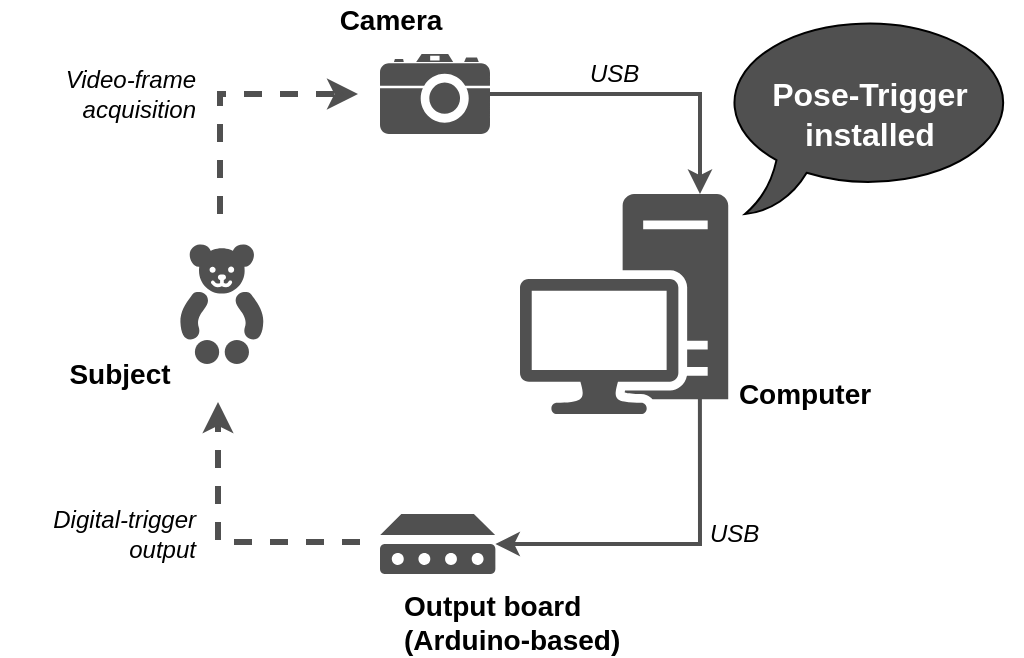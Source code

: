 <mxfile version="13.8.3" type="device" pages="2"><diagram id="MKq2kr0-Yo4-mfhkx8bh" name="Model setup"><mxGraphModel dx="946" dy="534" grid="1" gridSize="10" guides="1" tooltips="1" connect="1" arrows="1" fold="1" page="1" pageScale="1" pageWidth="850" pageHeight="1100" math="0" shadow="0"><root><mxCell id="0"/><mxCell id="1" parent="0"/><mxCell id="uuke7ahwUSrhO0l6A1as-1" value="" style="pointerEvents=1;shadow=0;dashed=0;html=1;strokeColor=none;fillColor=#505050;labelPosition=center;verticalLabelPosition=bottom;verticalAlign=top;outlineConnect=0;align=center;shape=mxgraph.office.devices.workstation;flipH=1;" vertex="1" parent="1"><mxGeometry x="300" y="170" width="104.11" height="110" as="geometry"/></mxCell><mxCell id="uuke7ahwUSrhO0l6A1as-8" style="edgeStyle=orthogonalEdgeStyle;rounded=0;orthogonalLoop=1;jettySize=auto;html=1;strokeWidth=2;endArrow=classic;endFill=1;exitX=1;exitY=0.5;exitDx=0;exitDy=0;exitPerimeter=0;strokeColor=#505050;" edge="1" parent="1" source="uuke7ahwUSrhO0l6A1as-2" target="uuke7ahwUSrhO0l6A1as-1"><mxGeometry relative="1" as="geometry"><mxPoint x="390" y="160" as="targetPoint"/><mxPoint x="300" y="120" as="sourcePoint"/><Array as="points"><mxPoint x="390" y="120"/></Array></mxGeometry></mxCell><mxCell id="uuke7ahwUSrhO0l6A1as-2" value="" style="shape=mxgraph.signs.tech.camera_2;html=1;pointerEvents=1;strokeColor=none;verticalLabelPosition=bottom;verticalAlign=top;align=center;fillColor=#505050;" vertex="1" parent="1"><mxGeometry x="230" y="100" width="55" height="40" as="geometry"/></mxCell><mxCell id="uuke7ahwUSrhO0l6A1as-9" style="edgeStyle=orthogonalEdgeStyle;rounded=0;orthogonalLoop=1;jettySize=auto;html=1;endArrow=none;endFill=0;strokeWidth=2;entryX=0.136;entryY=0.909;entryDx=0;entryDy=0;entryPerimeter=0;strokeColor=#505050;startArrow=classic;startFill=1;" edge="1" parent="1" source="uuke7ahwUSrhO0l6A1as-3" target="uuke7ahwUSrhO0l6A1as-1"><mxGeometry relative="1" as="geometry"><mxPoint x="390" y="283" as="targetPoint"/></mxGeometry></mxCell><mxCell id="uuke7ahwUSrhO0l6A1as-3" value="" style="aspect=fixed;pointerEvents=1;shadow=0;dashed=0;html=1;strokeColor=none;labelPosition=center;verticalLabelPosition=bottom;verticalAlign=top;align=center;shape=mxgraph.mscae.enterprise.device;fillColor=#505050;" vertex="1" parent="1"><mxGeometry x="230" y="330" width="57.69" height="30" as="geometry"/></mxCell><mxCell id="uuke7ahwUSrhO0l6A1as-7" style="edgeStyle=orthogonalEdgeStyle;rounded=0;orthogonalLoop=1;jettySize=auto;html=1;entryX=0;entryY=0.5;entryDx=0;entryDy=0;entryPerimeter=0;strokeWidth=3;dashed=1;strokeColor=#505050;" edge="1" parent="1"><mxGeometry relative="1" as="geometry"><mxPoint x="150" y="180" as="sourcePoint"/><mxPoint x="219" y="120" as="targetPoint"/><Array as="points"><mxPoint x="150" y="180"/><mxPoint x="150" y="120"/></Array></mxGeometry></mxCell><mxCell id="uuke7ahwUSrhO0l6A1as-5" value="" style="shape=mxgraph.signs.animals.teddy_bear;html=1;pointerEvents=1;strokeColor=none;verticalLabelPosition=bottom;verticalAlign=top;align=center;fillColor=#505050;" vertex="1" parent="1"><mxGeometry x="130" y="195" width="41.82" height="60" as="geometry"/></mxCell><mxCell id="uuke7ahwUSrhO0l6A1as-10" style="edgeStyle=orthogonalEdgeStyle;rounded=0;orthogonalLoop=1;jettySize=auto;html=1;strokeWidth=3;dashed=1;strokeColor=#505050;" edge="1" parent="1"><mxGeometry relative="1" as="geometry"><mxPoint x="220" y="344" as="sourcePoint"/><mxPoint x="149" y="274" as="targetPoint"/><Array as="points"><mxPoint x="149" y="344"/></Array></mxGeometry></mxCell><mxCell id="uuke7ahwUSrhO0l6A1as-11" value="Subject" style="text;html=1;strokeColor=none;fillColor=none;align=center;verticalAlign=middle;whiteSpace=wrap;rounded=0;fontStyle=1;fontSize=14;" vertex="1" parent="1"><mxGeometry x="70" y="250" width="60" height="20" as="geometry"/></mxCell><mxCell id="uuke7ahwUSrhO0l6A1as-12" value="Camera" style="text;html=1;strokeColor=none;fillColor=none;align=center;verticalAlign=middle;whiteSpace=wrap;rounded=0;fontStyle=1;fontSize=14;" vertex="1" parent="1"><mxGeometry x="200" y="73" width="71" height="20" as="geometry"/></mxCell><mxCell id="uuke7ahwUSrhO0l6A1as-13" value="Output board (Arduino-based)" style="text;html=1;strokeColor=none;fillColor=none;align=left;verticalAlign=middle;whiteSpace=wrap;rounded=0;fontStyle=1;fontSize=14;" vertex="1" parent="1"><mxGeometry x="240" y="374" width="130" height="20" as="geometry"/></mxCell><mxCell id="uuke7ahwUSrhO0l6A1as-16" value="Computer" style="text;html=1;strokeColor=none;fillColor=none;align=center;verticalAlign=middle;whiteSpace=wrap;rounded=0;fontStyle=1;fontSize=14;" vertex="1" parent="1"><mxGeometry x="405" y="260" width="75" height="20" as="geometry"/></mxCell><mxCell id="uuke7ahwUSrhO0l6A1as-17" value="&lt;div style=&quot;font-size: 12px;&quot;&gt;Video-frame&lt;/div&gt;&lt;div style=&quot;font-size: 12px;&quot;&gt;acquisition&lt;br style=&quot;font-size: 12px;&quot;&gt;&lt;/div&gt;" style="text;html=1;strokeColor=none;fillColor=none;align=right;verticalAlign=middle;whiteSpace=wrap;rounded=0;fontStyle=2;fontSize=12;" vertex="1" parent="1"><mxGeometry x="40" y="110" width="100" height="20" as="geometry"/></mxCell><mxCell id="uuke7ahwUSrhO0l6A1as-18" value="&lt;div style=&quot;font-size: 12px;&quot;&gt;Digital-trigger&lt;/div&gt;&lt;div style=&quot;font-size: 12px;&quot;&gt;output&lt;br style=&quot;font-size: 12px;&quot;&gt;&lt;/div&gt;" style="text;html=1;strokeColor=none;fillColor=none;align=right;verticalAlign=middle;whiteSpace=wrap;rounded=0;fontStyle=2;fontSize=12;" vertex="1" parent="1"><mxGeometry x="40" y="330" width="100" height="20" as="geometry"/></mxCell><mxCell id="uuke7ahwUSrhO0l6A1as-19" value="USB" style="text;html=1;strokeColor=none;fillColor=none;align=left;verticalAlign=middle;whiteSpace=wrap;rounded=0;fontStyle=2;fontSize=12;" vertex="1" parent="1"><mxGeometry x="333.31" y="100" width="37.5" height="20" as="geometry"/></mxCell><mxCell id="uuke7ahwUSrhO0l6A1as-20" value="USB" style="text;html=1;strokeColor=none;fillColor=none;align=left;verticalAlign=middle;whiteSpace=wrap;rounded=0;fontStyle=2;fontSize=12;" vertex="1" parent="1"><mxGeometry x="392.5" y="330" width="37.5" height="20" as="geometry"/></mxCell><mxCell id="uuke7ahwUSrhO0l6A1as-24" value="&lt;div style=&quot;font-size: 16px;&quot;&gt;Pose-Trigger&lt;/div&gt;&lt;div style=&quot;font-size: 16px;&quot;&gt;installed&lt;br style=&quot;font-size: 16px;&quot;&gt;&lt;/div&gt;" style="whiteSpace=wrap;html=1;shape=mxgraph.basic.oval_callout;fillColor=#505050;fontSize=16;align=center;fontColor=#FFFFFF;fontStyle=1;spacing=2;" vertex="1" parent="1"><mxGeometry x="400.11" y="80" width="150" height="100" as="geometry"/></mxCell></root></mxGraphModel></diagram><diagram id="vpEoV3-3ks5-tBhfq9NQ" name="Programs"><mxGraphModel dx="946" dy="534" grid="1" gridSize="10" guides="1" tooltips="1" connect="1" arrows="1" fold="1" page="1" pageScale="1" pageWidth="850" pageHeight="1100" math="0" shadow="0"><root><mxCell id="1uuOeUyN4PVZtk3BZVwY-0"/><mxCell id="1uuOeUyN4PVZtk3BZVwY-1" parent="1uuOeUyN4PVZtk3BZVwY-0"/><mxCell id="1uuOeUyN4PVZtk3BZVwY-8" value="" style="rounded=1;whiteSpace=wrap;html=1;strokeWidth=2;fontSize=16;fontColor=#000000;align=center;dashed=1;fillColor=#FFFFFF;" vertex="1" parent="1uuOeUyN4PVZtk3BZVwY-1"><mxGeometry x="90" y="100" width="370" height="210" as="geometry"/></mxCell><mxCell id="1uuOeUyN4PVZtk3BZVwY-3" value="timedcapture" style="rounded=0;whiteSpace=wrap;html=1;strokeWidth=1;fillColor=#E6E6E6;fontSize=16;align=center;" vertex="1" parent="1uuOeUyN4PVZtk3BZVwY-1"><mxGeometry x="120" y="140" width="130" height="30" as="geometry"/></mxCell><mxCell id="1uuOeUyN4PVZtk3BZVwY-4" value="Pose-Trigger" style="rounded=0;whiteSpace=wrap;html=1;strokeWidth=1;fillColor=#E6E6E6;fontSize=16;align=center;" vertex="1" parent="1uuOeUyN4PVZtk3BZVwY-1"><mxGeometry x="120" y="200" width="130" height="90" as="geometry"/></mxCell><mxCell id="1uuOeUyN4PVZtk3BZVwY-5" value="DeepLabCut" style="rounded=0;whiteSpace=wrap;html=1;strokeWidth=1;fillColor=#E6E6E6;fontSize=16;align=center;" vertex="1" parent="1uuOeUyN4PVZtk3BZVwY-1"><mxGeometry x="295" y="205" width="130" height="60" as="geometry"/></mxCell><mxCell id="1uuOeUyN4PVZtk3BZVwY-7" value="FastEventServer" style="rounded=1;whiteSpace=wrap;html=1;strokeWidth=2;fontSize=16;fontColor=#000000;align=center;dashed=1;fillColor=#FFFFFF;fontStyle=2" vertex="1" parent="1uuOeUyN4PVZtk3BZVwY-1"><mxGeometry x="90" y="350" width="370" height="50" as="geometry"/></mxCell><mxCell id="1uuOeUyN4PVZtk3BZVwY-9" value="Pose-Trigger application" style="text;html=1;strokeColor=none;fillColor=none;align=center;verticalAlign=middle;whiteSpace=wrap;rounded=0;dashed=1;fontSize=16;fontColor=#000000;fontStyle=2" vertex="1" parent="1uuOeUyN4PVZtk3BZVwY-1"><mxGeometry x="240" y="110" width="200" height="20" as="geometry"/></mxCell><mxCell id="1uuOeUyN4PVZtk3BZVwY-10" value="" style="endArrow=classic;html=1;strokeColor=#505050;strokeWidth=2;fontSize=16;fontColor=#000000;" edge="1" parent="1uuOeUyN4PVZtk3BZVwY-1"><mxGeometry width="50" height="50" relative="1" as="geometry"><mxPoint x="180" y="60" as="sourcePoint"/><mxPoint x="180" y="140" as="targetPoint"/></mxGeometry></mxCell><mxCell id="puqzp3MngDfcol4UOg1W-0" value="" style="shape=mxgraph.signs.tech.camera_2;html=1;pointerEvents=1;strokeColor=none;verticalLabelPosition=bottom;verticalAlign=top;align=center;fillColor=#505050;" vertex="1" parent="1uuOeUyN4PVZtk3BZVwY-1"><mxGeometry x="150" y="20" width="55" height="40" as="geometry"/></mxCell><mxCell id="puqzp3MngDfcol4UOg1W-1" value="Data from camera" style="text;html=1;align=center;verticalAlign=middle;resizable=0;points=[];autosize=1;fontSize=12;fontColor=#000000;fontStyle=2" vertex="1" parent="1uuOeUyN4PVZtk3BZVwY-1"><mxGeometry x="185" y="70" width="110" height="20" as="geometry"/></mxCell><mxCell id="puqzp3MngDfcol4UOg1W-2" value="" style="endArrow=classic;html=1;strokeColor=#505050;strokeWidth=2;fontSize=16;fontColor=#000000;" edge="1" parent="1uuOeUyN4PVZtk3BZVwY-1"><mxGeometry width="50" height="50" relative="1" as="geometry"><mxPoint x="177" y="400" as="sourcePoint"/><mxPoint x="177" y="460" as="targetPoint"/></mxGeometry></mxCell><mxCell id="puqzp3MngDfcol4UOg1W-3" value="Trigger output, USB/serial communication" style="text;html=1;align=left;verticalAlign=middle;resizable=0;points=[];autosize=1;fontSize=12;fontColor=#000000;fontStyle=2" vertex="1" parent="1uuOeUyN4PVZtk3BZVwY-1"><mxGeometry x="185" y="420" width="240" height="20" as="geometry"/></mxCell><mxCell id="g0gYZROMiqPA05DuTGXk-0" value="" style="aspect=fixed;pointerEvents=1;shadow=0;dashed=0;html=1;strokeColor=none;labelPosition=center;verticalLabelPosition=bottom;verticalAlign=top;align=center;shape=mxgraph.mscae.enterprise.device;fillColor=#505050;" vertex="1" parent="1uuOeUyN4PVZtk3BZVwY-1"><mxGeometry x="147.31" y="460" width="57.69" height="30" as="geometry"/></mxCell><mxCell id="g0gYZROMiqPA05DuTGXk-1" value="Acquisition control" style="text;html=1;align=left;verticalAlign=middle;resizable=0;points=[];autosize=1;fontSize=12;fontColor=#000000;fontStyle=2" vertex="1" parent="1uuOeUyN4PVZtk3BZVwY-1"><mxGeometry x="191" y="175" width="110" height="20" as="geometry"/></mxCell><mxCell id="g0gYZROMiqPA05DuTGXk-4" value="" style="endArrow=classic;html=1;strokeColor=#505050;strokeWidth=2;fontSize=16;fontColor=#000000;" edge="1" parent="1uuOeUyN4PVZtk3BZVwY-1"><mxGeometry width="50" height="50" relative="1" as="geometry"><mxPoint x="160" y="170" as="sourcePoint"/><mxPoint x="160" y="200" as="targetPoint"/></mxGeometry></mxCell><mxCell id="g0gYZROMiqPA05DuTGXk-5" value="" style="endArrow=none;html=1;strokeColor=#505050;strokeWidth=2;fontSize=16;fontColor=#000000;startArrow=classic;startFill=1;endFill=0;" edge="1" parent="1uuOeUyN4PVZtk3BZVwY-1"><mxGeometry width="50" height="50" relative="1" as="geometry"><mxPoint x="179" y="170" as="sourcePoint"/><mxPoint x="179" y="200" as="targetPoint"/></mxGeometry></mxCell><mxCell id="g0gYZROMiqPA05DuTGXk-9" value="" style="endArrow=none;html=1;strokeColor=#505050;strokeWidth=2;fontSize=16;fontColor=#000000;entryX=0;entryY=0.25;entryDx=0;entryDy=0;startArrow=classic;startFill=1;endFill=0;" edge="1" parent="1uuOeUyN4PVZtk3BZVwY-1"><mxGeometry width="50" height="50" relative="1" as="geometry"><mxPoint x="250" y="246" as="sourcePoint"/><mxPoint x="295" y="246" as="targetPoint"/></mxGeometry></mxCell><mxCell id="g0gYZROMiqPA05DuTGXk-10" value="" style="endArrow=classic;html=1;strokeColor=#505050;strokeWidth=2;fontSize=16;fontColor=#000000;entryX=0;entryY=0.25;entryDx=0;entryDy=0;" edge="1" parent="1uuOeUyN4PVZtk3BZVwY-1"><mxGeometry width="50" height="50" relative="1" as="geometry"><mxPoint x="250" y="228" as="sourcePoint"/><mxPoint x="295" y="228" as="targetPoint"/></mxGeometry></mxCell><mxCell id="g0gYZROMiqPA05DuTGXk-11" value="Position estimation" style="text;html=1;align=left;verticalAlign=middle;resizable=0;points=[];autosize=1;fontSize=12;fontColor=#000000;fontStyle=2" vertex="1" parent="1uuOeUyN4PVZtk3BZVwY-1"><mxGeometry x="260" y="270" width="120" height="20" as="geometry"/></mxCell><mxCell id="g0gYZROMiqPA05DuTGXk-12" value="" style="endArrow=classic;html=1;strokeColor=#505050;strokeWidth=2;fontSize=16;fontColor=#000000;" edge="1" parent="1uuOeUyN4PVZtk3BZVwY-1"><mxGeometry width="50" height="50" relative="1" as="geometry"><mxPoint x="160" y="290" as="sourcePoint"/><mxPoint x="160" y="350" as="targetPoint"/></mxGeometry></mxCell><mxCell id="g0gYZROMiqPA05DuTGXk-13" value="" style="endArrow=none;html=1;strokeColor=#505050;strokeWidth=2;fontSize=16;fontColor=#000000;startArrow=classic;startFill=1;endFill=0;" edge="1" parent="1uuOeUyN4PVZtk3BZVwY-1"><mxGeometry width="50" height="50" relative="1" as="geometry"><mxPoint x="178" y="290" as="sourcePoint"/><mxPoint x="178" y="350" as="targetPoint"/></mxGeometry></mxCell><mxCell id="g0gYZROMiqPA05DuTGXk-14" value="Trigger output, UDP communication" style="text;html=1;align=left;verticalAlign=middle;resizable=0;points=[];autosize=1;fontSize=12;fontColor=#000000;fontStyle=2" vertex="1" parent="1uuOeUyN4PVZtk3BZVwY-1"><mxGeometry x="190" y="315" width="210" height="20" as="geometry"/></mxCell></root></mxGraphModel></diagram></mxfile>